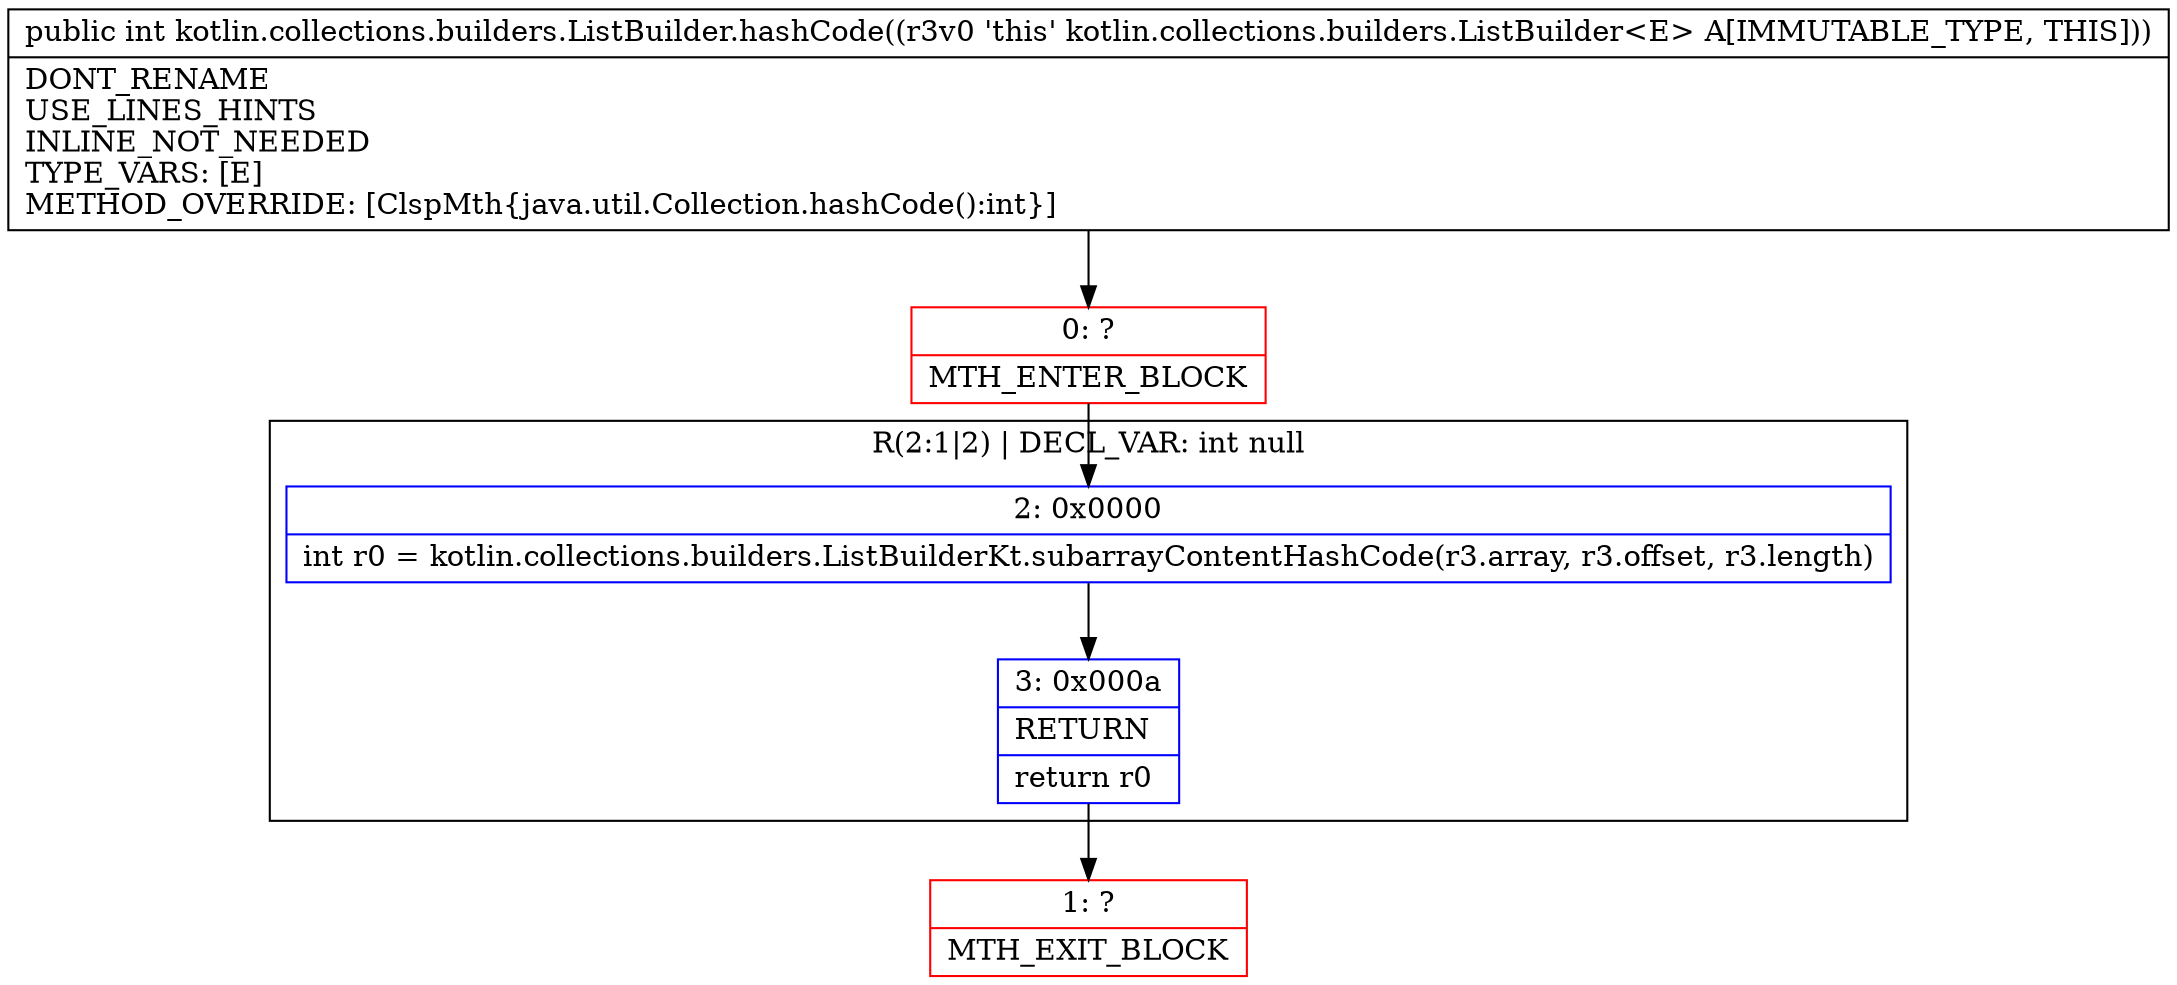digraph "CFG forkotlin.collections.builders.ListBuilder.hashCode()I" {
subgraph cluster_Region_1704671972 {
label = "R(2:1|2) | DECL_VAR: int null\l";
node [shape=record,color=blue];
Node_2 [shape=record,label="{2\:\ 0x0000|int r0 = kotlin.collections.builders.ListBuilderKt.subarrayContentHashCode(r3.array, r3.offset, r3.length)\l}"];
Node_3 [shape=record,label="{3\:\ 0x000a|RETURN\l|return r0\l}"];
}
Node_0 [shape=record,color=red,label="{0\:\ ?|MTH_ENTER_BLOCK\l}"];
Node_1 [shape=record,color=red,label="{1\:\ ?|MTH_EXIT_BLOCK\l}"];
MethodNode[shape=record,label="{public int kotlin.collections.builders.ListBuilder.hashCode((r3v0 'this' kotlin.collections.builders.ListBuilder\<E\> A[IMMUTABLE_TYPE, THIS]))  | DONT_RENAME\lUSE_LINES_HINTS\lINLINE_NOT_NEEDED\lTYPE_VARS: [E]\lMETHOD_OVERRIDE: [ClspMth\{java.util.Collection.hashCode():int\}]\l}"];
MethodNode -> Node_0;Node_2 -> Node_3;
Node_3 -> Node_1;
Node_0 -> Node_2;
}

